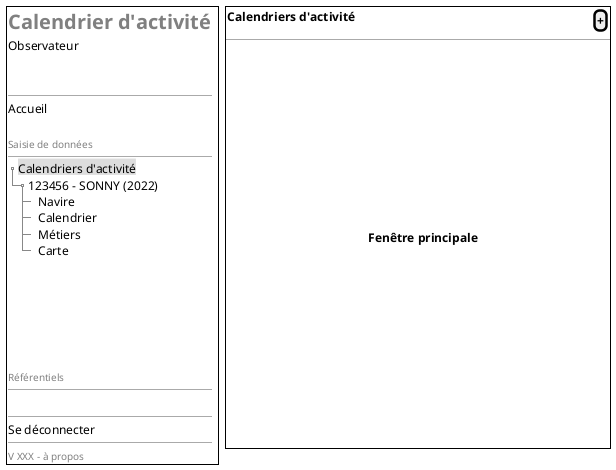 @startsalt
{
  {+
   {
       <b><font color=grey size=20>Calendrier d'activité
       Observateur
       .
       .
       --
       Accueil    | .
       .
       <font color=grey size=10>Saisie de données
       --
        {T
                   +<back:#DDD>Calendriers d'activité
                   ++ 123456 - SONNY (2022) | .
                   +++ Navire
                   +++ Calendrier | .
                   +++ Métiers | .
                   +++ Carte | .
              }

       .
       .
       .
       .
       .
       .
       <font color=grey size=10>Référentiels
       --
       .

       --
       Se déconnecter       | .
       --
   }

   {
      <font color=grey size=10>V XXX - à propos
   }
  } | . | {+
    { <b>Calendriers d'activité | . |  . |  . | . | . | . | . | . | . | . | . | . | . | . | . | . | . |. |. |. |. |. |. |. |. |. |. |. |. |. |. |. |. |. |. |. |. |. |. |. |. |. |. |. |. |[<b>+] }
    --
    .
    .
    .
    .
    .
    .
    .
    .
    .
    .
    { | . | . | . | . | . | . | . | . | . | . | . | . | . | . | . | . | . | . | . | . | . | . | . | . | . | . | . | <b>Fenêtre principale }
    .
    .
    .
    .
    .
    .
    .
    .
    .
    .
    .

    } | . |
}
@endsalt

